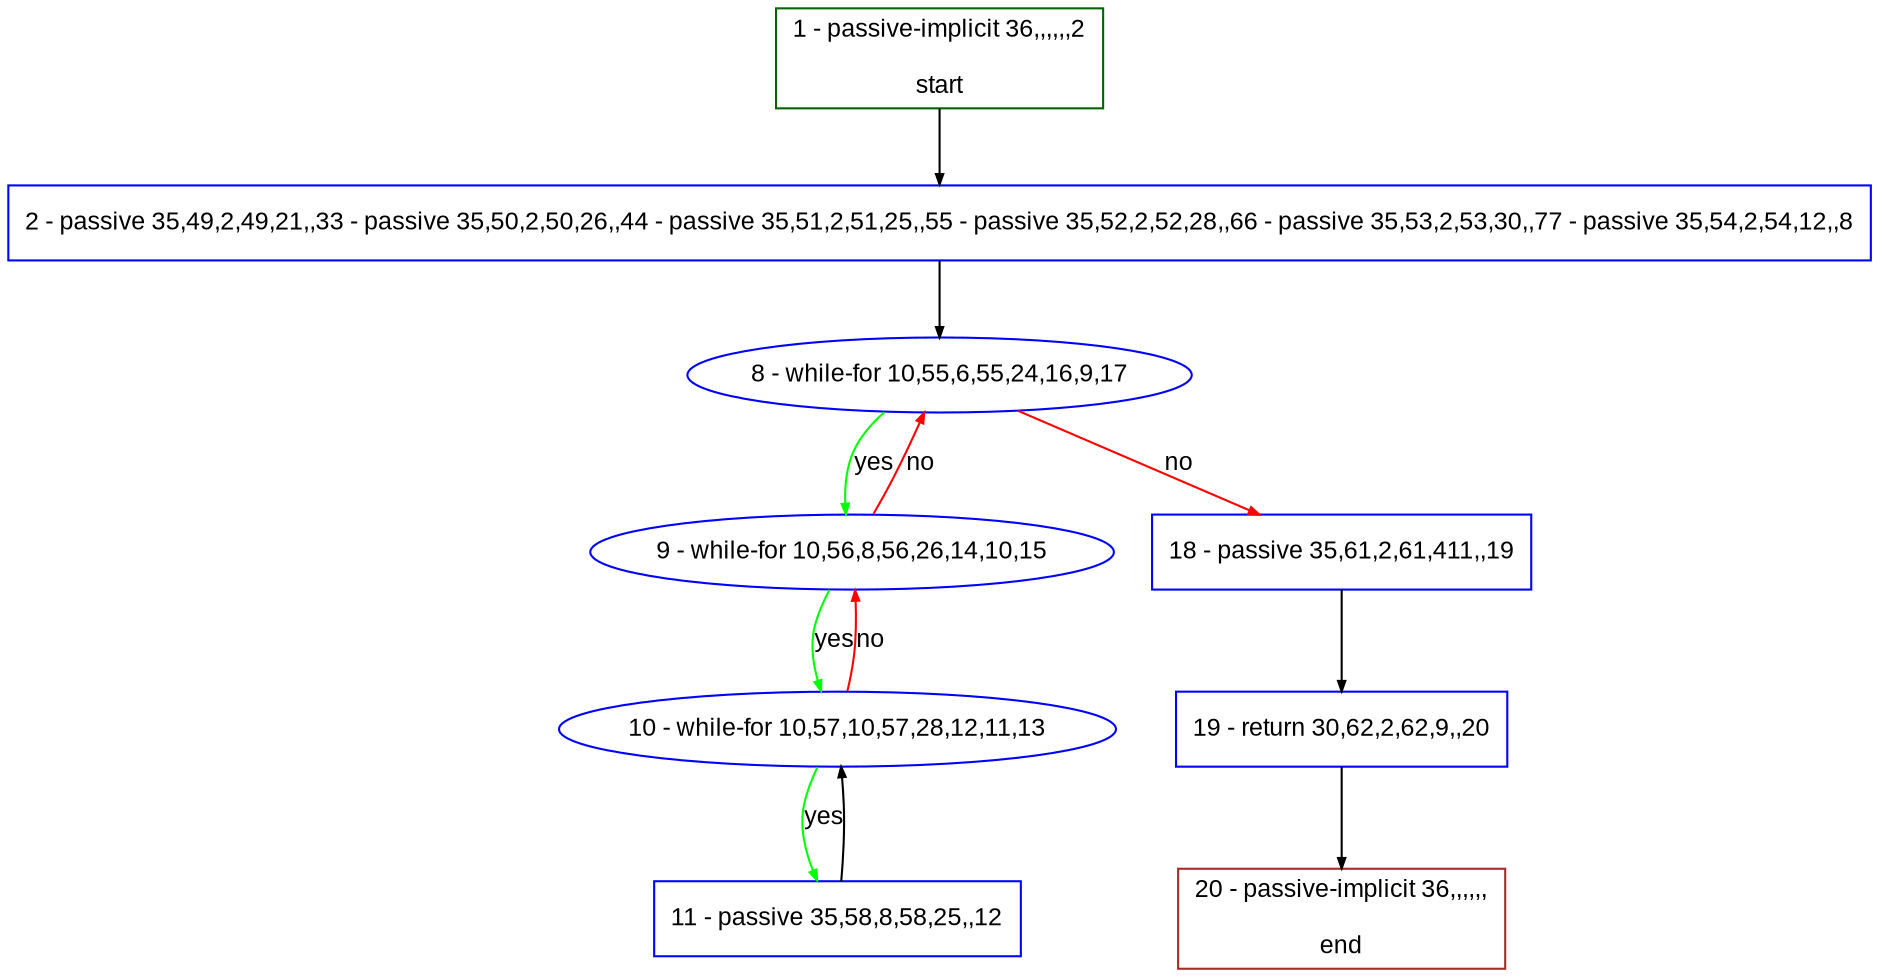 digraph "" {
  graph [pack="true", label="", fontsize="12", packmode="clust", fontname="Arial", fillcolor="#FFFFCC", bgcolor="white", style="rounded,filled", compound="true"];
  node [node_initialized="no", label="", color="grey", fontsize="12", fillcolor="white", fontname="Arial", style="filled", shape="rectangle", compound="true", fixedsize="false"];
  edge [fontcolor="black", arrowhead="normal", arrowtail="none", arrowsize="0.5", ltail="", label="", color="black", fontsize="12", lhead="", fontname="Arial", dir="forward", compound="true"];
  __N1 [label="2 - passive 35,49,2,49,21,,33 - passive 35,50,2,50,26,,44 - passive 35,51,2,51,25,,55 - passive 35,52,2,52,28,,66 - passive 35,53,2,53,30,,77 - passive 35,54,2,54,12,,8", color="#0000ff", fillcolor="#ffffff", style="filled", shape="box"];
  __N2 [label="1 - passive-implicit 36,,,,,,2\n\nstart", color="#006400", fillcolor="#ffffff", style="filled", shape="box"];
  __N3 [label="8 - while-for 10,55,6,55,24,16,9,17", color="#0000ff", fillcolor="#ffffff", style="filled", shape="oval"];
  __N4 [label="9 - while-for 10,56,8,56,26,14,10,15", color="#0000ff", fillcolor="#ffffff", style="filled", shape="oval"];
  __N5 [label="18 - passive 35,61,2,61,411,,19", color="#0000ff", fillcolor="#ffffff", style="filled", shape="box"];
  __N6 [label="10 - while-for 10,57,10,57,28,12,11,13", color="#0000ff", fillcolor="#ffffff", style="filled", shape="oval"];
  __N7 [label="11 - passive 35,58,8,58,25,,12", color="#0000ff", fillcolor="#ffffff", style="filled", shape="box"];
  __N8 [label="19 - return 30,62,2,62,9,,20", color="#0000ff", fillcolor="#ffffff", style="filled", shape="box"];
  __N9 [label="20 - passive-implicit 36,,,,,,\n\nend", color="#a52a2a", fillcolor="#ffffff", style="filled", shape="box"];
  __N2 -> __N1 [arrowhead="normal", arrowtail="none", color="#000000", label="", dir="forward"];
  __N1 -> __N3 [arrowhead="normal", arrowtail="none", color="#000000", label="", dir="forward"];
  __N3 -> __N4 [arrowhead="normal", arrowtail="none", color="#00ff00", label="yes", dir="forward"];
  __N4 -> __N3 [arrowhead="normal", arrowtail="none", color="#ff0000", label="no", dir="forward"];
  __N3 -> __N5 [arrowhead="normal", arrowtail="none", color="#ff0000", label="no", dir="forward"];
  __N4 -> __N6 [arrowhead="normal", arrowtail="none", color="#00ff00", label="yes", dir="forward"];
  __N6 -> __N4 [arrowhead="normal", arrowtail="none", color="#ff0000", label="no", dir="forward"];
  __N6 -> __N7 [arrowhead="normal", arrowtail="none", color="#00ff00", label="yes", dir="forward"];
  __N7 -> __N6 [arrowhead="normal", arrowtail="none", color="#000000", label="", dir="forward"];
  __N5 -> __N8 [arrowhead="normal", arrowtail="none", color="#000000", label="", dir="forward"];
  __N8 -> __N9 [arrowhead="normal", arrowtail="none", color="#000000", label="", dir="forward"];
}
